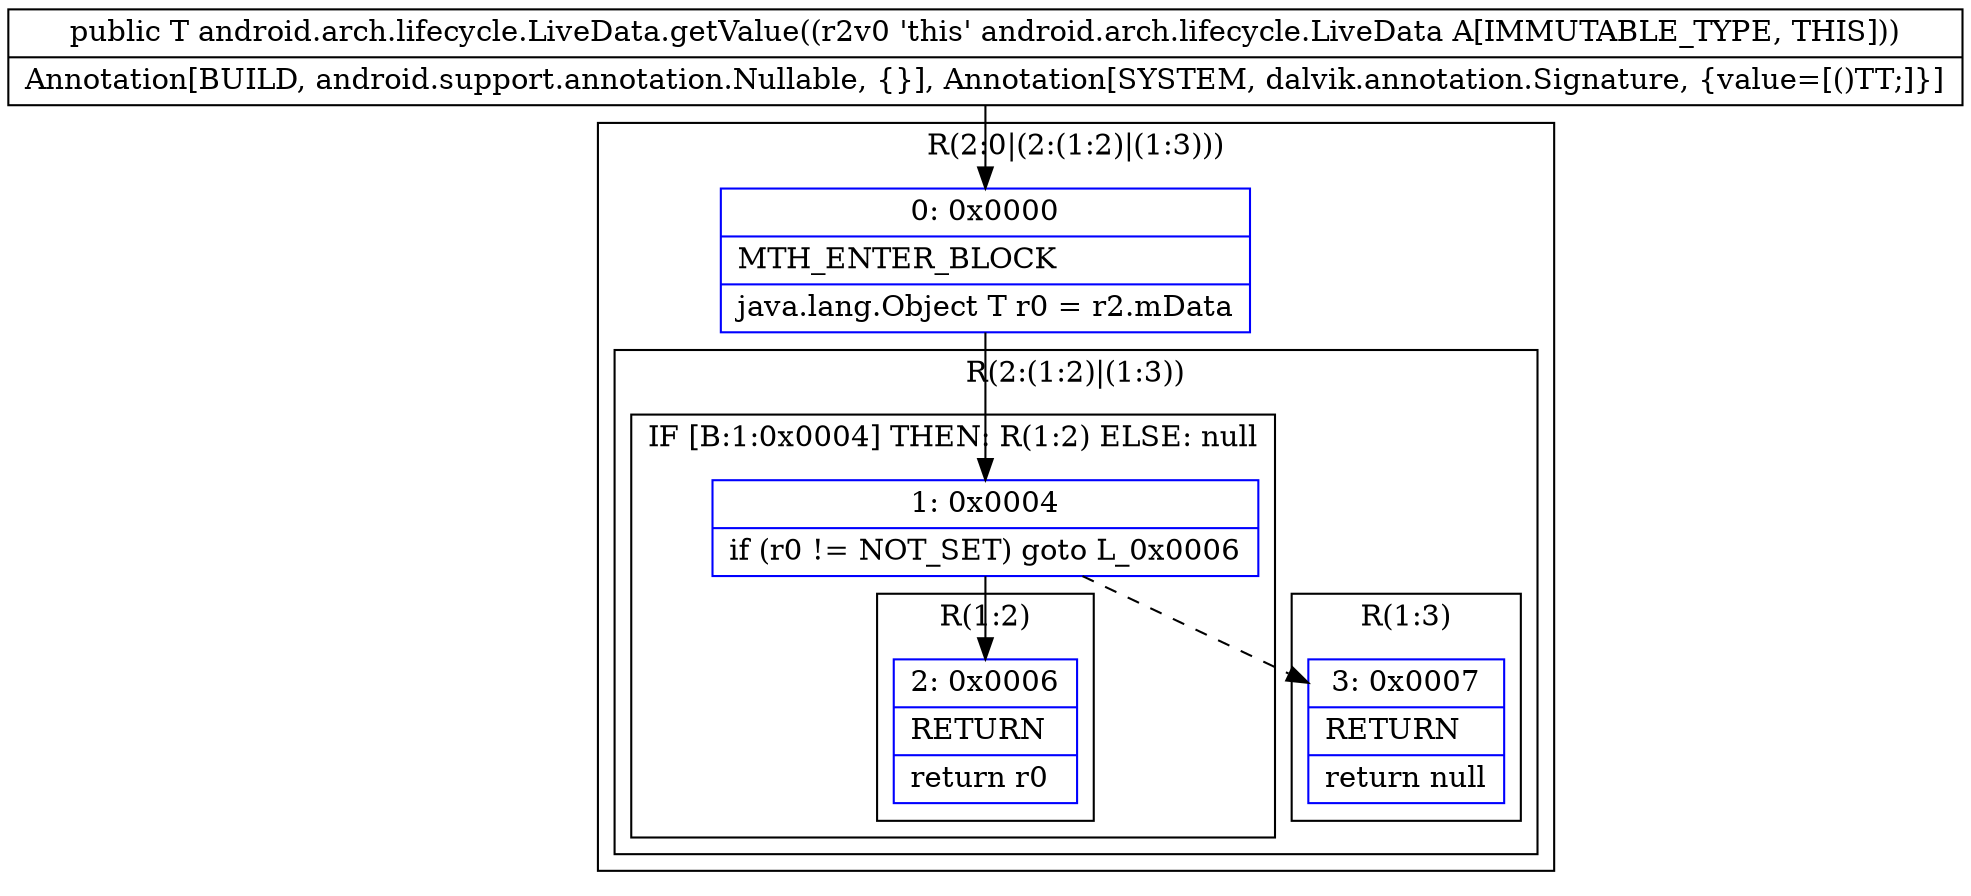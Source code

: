 digraph "CFG forandroid.arch.lifecycle.LiveData.getValue()Ljava\/lang\/Object;" {
subgraph cluster_Region_958602185 {
label = "R(2:0|(2:(1:2)|(1:3)))";
node [shape=record,color=blue];
Node_0 [shape=record,label="{0\:\ 0x0000|MTH_ENTER_BLOCK\l|java.lang.Object T r0 = r2.mData\l}"];
subgraph cluster_Region_474999633 {
label = "R(2:(1:2)|(1:3))";
node [shape=record,color=blue];
subgraph cluster_IfRegion_793099587 {
label = "IF [B:1:0x0004] THEN: R(1:2) ELSE: null";
node [shape=record,color=blue];
Node_1 [shape=record,label="{1\:\ 0x0004|if (r0 != NOT_SET) goto L_0x0006\l}"];
subgraph cluster_Region_1247361938 {
label = "R(1:2)";
node [shape=record,color=blue];
Node_2 [shape=record,label="{2\:\ 0x0006|RETURN\l|return r0\l}"];
}
}
subgraph cluster_Region_679200467 {
label = "R(1:3)";
node [shape=record,color=blue];
Node_3 [shape=record,label="{3\:\ 0x0007|RETURN\l|return null\l}"];
}
}
}
MethodNode[shape=record,label="{public T android.arch.lifecycle.LiveData.getValue((r2v0 'this' android.arch.lifecycle.LiveData A[IMMUTABLE_TYPE, THIS]))  | Annotation[BUILD, android.support.annotation.Nullable, \{\}], Annotation[SYSTEM, dalvik.annotation.Signature, \{value=[()TT;]\}]\l}"];
MethodNode -> Node_0;
Node_0 -> Node_1;
Node_1 -> Node_2;
Node_1 -> Node_3[style=dashed];
}

